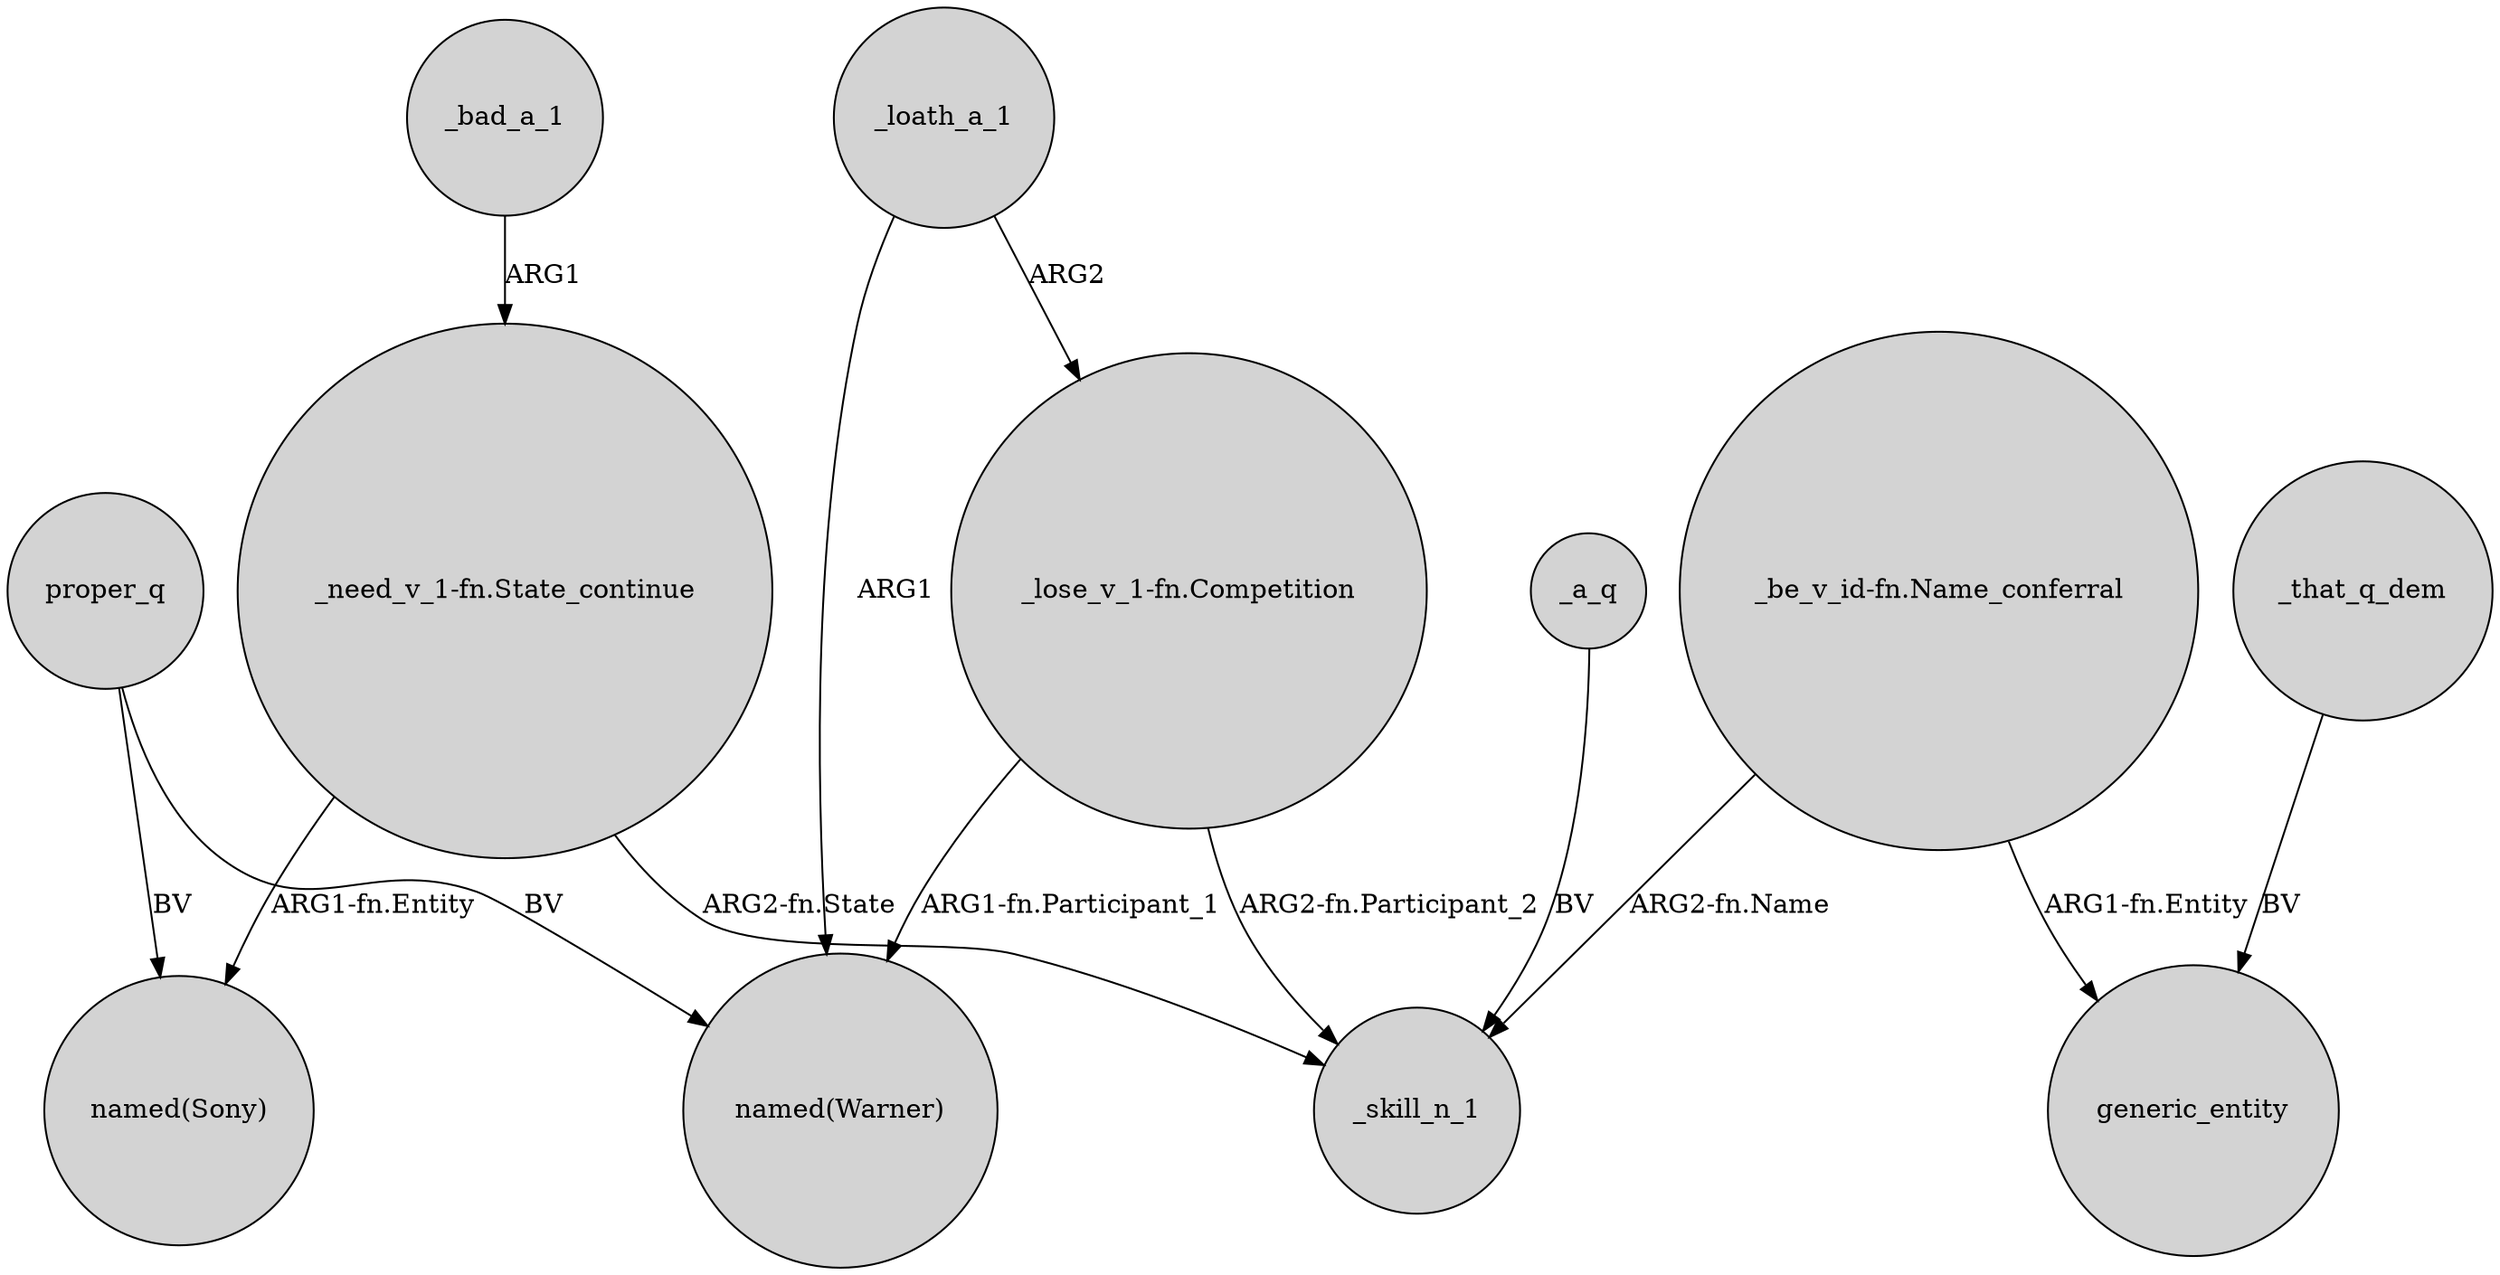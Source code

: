 digraph {
	node [shape=circle style=filled]
	"_need_v_1-fn.State_continue" -> "named(Sony)" [label="ARG1-fn.Entity"]
	_that_q_dem -> generic_entity [label=BV]
	_bad_a_1 -> "_need_v_1-fn.State_continue" [label=ARG1]
	proper_q -> "named(Sony)" [label=BV]
	"_lose_v_1-fn.Competition" -> "named(Warner)" [label="ARG1-fn.Participant_1"]
	"_be_v_id-fn.Name_conferral" -> generic_entity [label="ARG1-fn.Entity"]
	"_lose_v_1-fn.Competition" -> _skill_n_1 [label="ARG2-fn.Participant_2"]
	proper_q -> "named(Warner)" [label=BV]
	_a_q -> _skill_n_1 [label=BV]
	_loath_a_1 -> "_lose_v_1-fn.Competition" [label=ARG2]
	_loath_a_1 -> "named(Warner)" [label=ARG1]
	"_need_v_1-fn.State_continue" -> _skill_n_1 [label="ARG2-fn.State"]
	"_be_v_id-fn.Name_conferral" -> _skill_n_1 [label="ARG2-fn.Name"]
}
